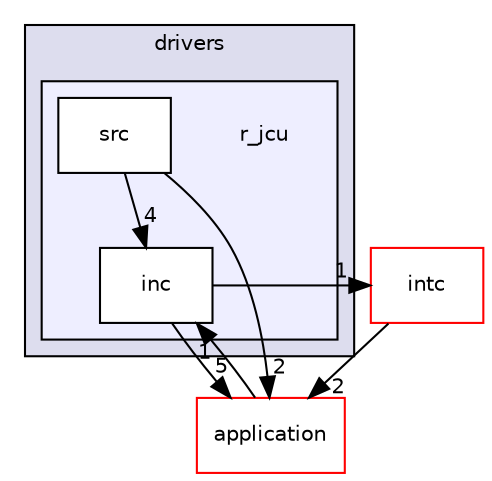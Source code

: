digraph "r_jcu" {
  compound=true
  node [ fontsize="10", fontname="Helvetica"];
  edge [ labelfontsize="10", labelfontname="Helvetica"];
  subgraph clusterdir_08ce54ab20ebf3a819d624811685620e {
    graph [ bgcolor="#ddddee", pencolor="black", label="drivers" fontname="Helvetica", fontsize="10", URL="dir_08ce54ab20ebf3a819d624811685620e.html"]
  subgraph clusterdir_66823fde242aa46c1b01b74230e67057 {
    graph [ bgcolor="#eeeeff", pencolor="black", label="" URL="dir_66823fde242aa46c1b01b74230e67057.html"];
    dir_66823fde242aa46c1b01b74230e67057 [shape=plaintext label="r_jcu"];
    dir_74b123f7f7c306e62ce86ee68d7932bc [shape=box label="inc" color="black" fillcolor="white" style="filled" URL="dir_74b123f7f7c306e62ce86ee68d7932bc.html"];
    dir_8b1965942f00aca905aca8dddad8d16e [shape=box label="src" color="black" fillcolor="white" style="filled" URL="dir_8b1965942f00aca905aca8dddad8d16e.html"];
  }
  }
  dir_eda2a6d705da8f3400ffe9a7dcb90b30 [shape=box label="application" fillcolor="white" style="filled" color="red" URL="dir_eda2a6d705da8f3400ffe9a7dcb90b30.html"];
  dir_3dca1c554e9fd3de7488934a98087b37 [shape=box label="intc" fillcolor="white" style="filled" color="red" URL="dir_3dca1c554e9fd3de7488934a98087b37.html"];
  dir_eda2a6d705da8f3400ffe9a7dcb90b30->dir_74b123f7f7c306e62ce86ee68d7932bc [headlabel="1", labeldistance=1.5 headhref="dir_000002_000062.html"];
  dir_3dca1c554e9fd3de7488934a98087b37->dir_eda2a6d705da8f3400ffe9a7dcb90b30 [headlabel="2", labeldistance=1.5 headhref="dir_000059_000002.html"];
  dir_8b1965942f00aca905aca8dddad8d16e->dir_eda2a6d705da8f3400ffe9a7dcb90b30 [headlabel="2", labeldistance=1.5 headhref="dir_000063_000002.html"];
  dir_8b1965942f00aca905aca8dddad8d16e->dir_74b123f7f7c306e62ce86ee68d7932bc [headlabel="4", labeldistance=1.5 headhref="dir_000063_000062.html"];
  dir_74b123f7f7c306e62ce86ee68d7932bc->dir_eda2a6d705da8f3400ffe9a7dcb90b30 [headlabel="5", labeldistance=1.5 headhref="dir_000062_000002.html"];
  dir_74b123f7f7c306e62ce86ee68d7932bc->dir_3dca1c554e9fd3de7488934a98087b37 [headlabel="1", labeldistance=1.5 headhref="dir_000062_000059.html"];
}
